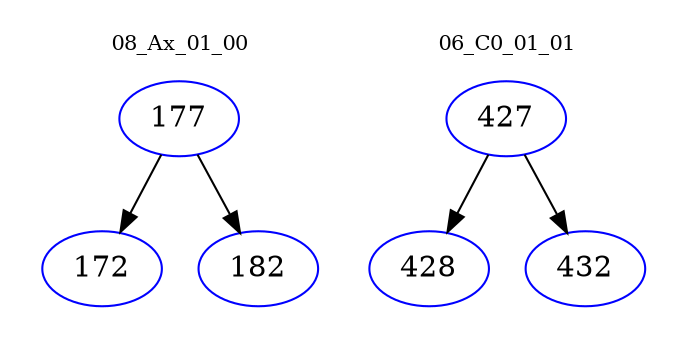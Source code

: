 digraph{
subgraph cluster_0 {
color = white
label = "08_Ax_01_00";
fontsize=10;
T0_177 [label="177", color="blue"]
T0_177 -> T0_172 [color="black"]
T0_172 [label="172", color="blue"]
T0_177 -> T0_182 [color="black"]
T0_182 [label="182", color="blue"]
}
subgraph cluster_1 {
color = white
label = "06_C0_01_01";
fontsize=10;
T1_427 [label="427", color="blue"]
T1_427 -> T1_428 [color="black"]
T1_428 [label="428", color="blue"]
T1_427 -> T1_432 [color="black"]
T1_432 [label="432", color="blue"]
}
}
